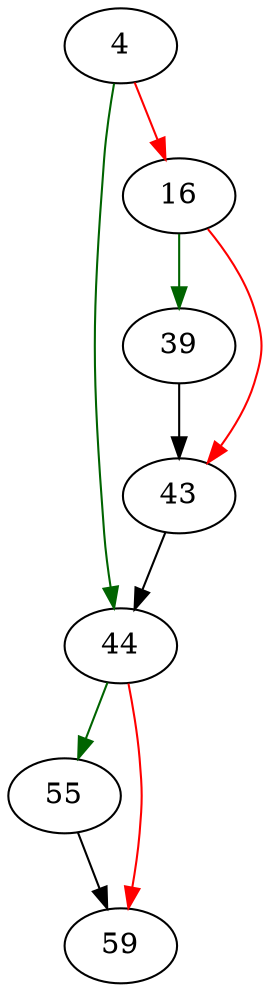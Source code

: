 strict digraph "sqlite3ColumnDefault" {
	// Node definitions.
	4 [entry=true];
	44;
	16;
	39;
	43;
	55;
	59;

	// Edge definitions.
	4 -> 44 [
		color=darkgreen
		cond=true
	];
	4 -> 16 [
		color=red
		cond=false
	];
	44 -> 55 [
		color=darkgreen
		cond=true
	];
	44 -> 59 [
		color=red
		cond=false
	];
	16 -> 39 [
		color=darkgreen
		cond=true
	];
	16 -> 43 [
		color=red
		cond=false
	];
	39 -> 43;
	43 -> 44;
	55 -> 59;
}